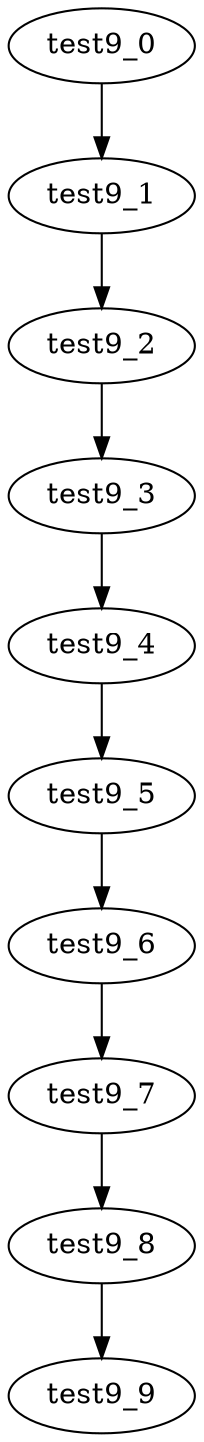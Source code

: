 digraph G {
test9_0->test9_1;
test9_1->test9_2;
test9_2->test9_3;
test9_3->test9_4;
test9_4->test9_5;
test9_5->test9_6;
test9_6->test9_7;
test9_7->test9_8;
test9_8->test9_9;

}
